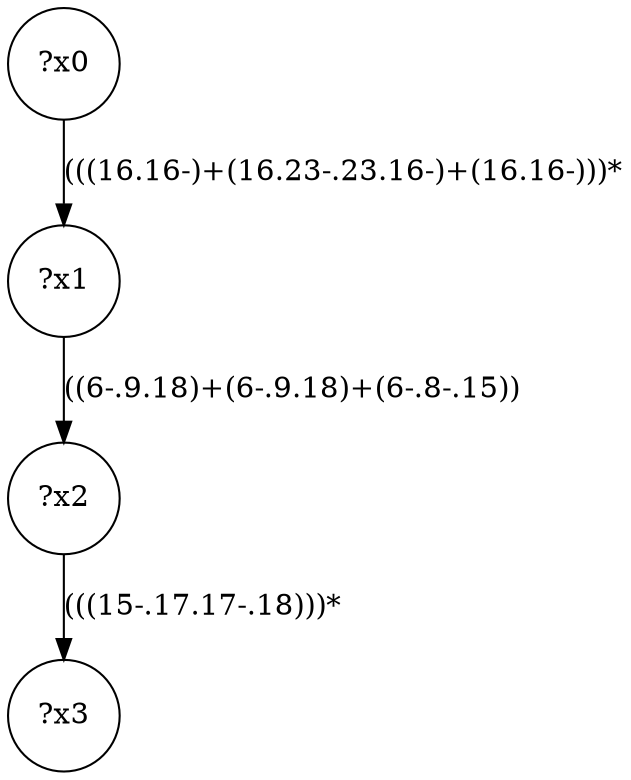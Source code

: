 digraph g {
	x0 [shape=circle, label="?x0"];
	x1 [shape=circle, label="?x1"];
	x0 -> x1 [label="(((16.16-)+(16.23-.23.16-)+(16.16-)))*"];
	x2 [shape=circle, label="?x2"];
	x1 -> x2 [label="((6-.9.18)+(6-.9.18)+(6-.8-.15))"];
	x3 [shape=circle, label="?x3"];
	x2 -> x3 [label="(((15-.17.17-.18)))*"];
}
